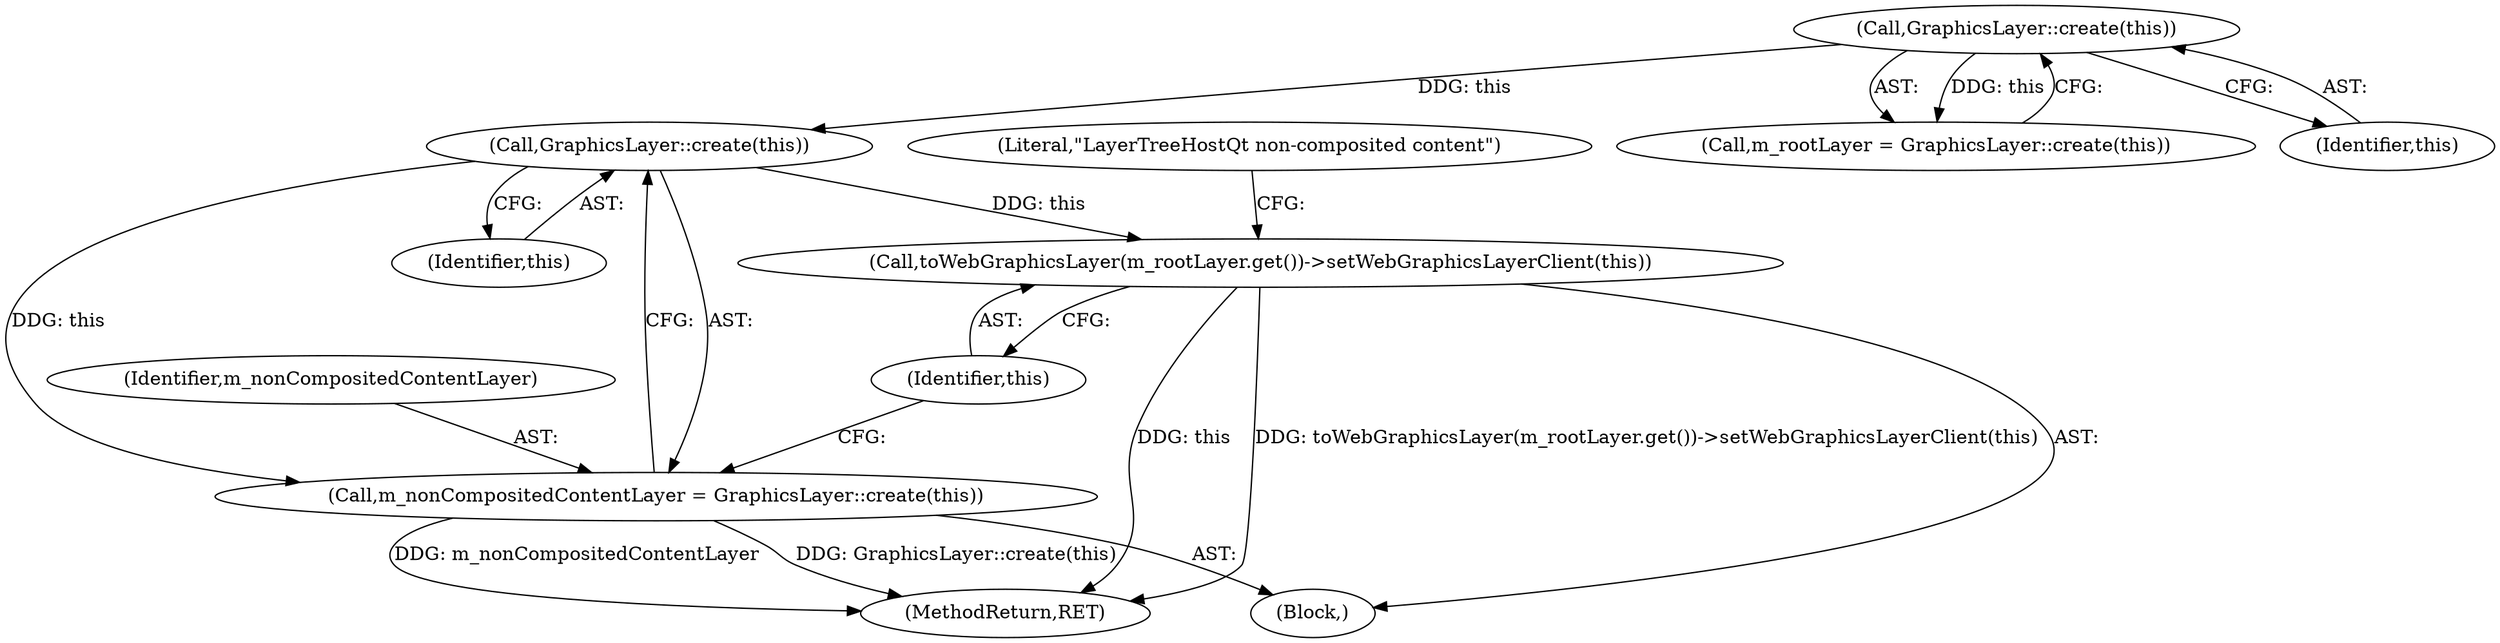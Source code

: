 digraph "0_Chrome_1777aa6484af15014b8691082a8c3075418786f5@API" {
"1000127" [label="(Call,GraphicsLayer::create(this))"];
"1000105" [label="(Call,GraphicsLayer::create(this))"];
"1000125" [label="(Call,m_nonCompositedContentLayer = GraphicsLayer::create(this))"];
"1000129" [label="(Call,toWebGraphicsLayer(m_rootLayer.get())->setWebGraphicsLayerClient(this))"];
"1000130" [label="(Identifier,this)"];
"1000132" [label="(Literal,\"LayerTreeHostQt non-composited content\")"];
"1000127" [label="(Call,GraphicsLayer::create(this))"];
"1000128" [label="(Identifier,this)"];
"1000103" [label="(Call,m_rootLayer = GraphicsLayer::create(this))"];
"1000143" [label="(MethodReturn,RET)"];
"1000125" [label="(Call,m_nonCompositedContentLayer = GraphicsLayer::create(this))"];
"1000102" [label="(Block,)"];
"1000126" [label="(Identifier,m_nonCompositedContentLayer)"];
"1000106" [label="(Identifier,this)"];
"1000105" [label="(Call,GraphicsLayer::create(this))"];
"1000129" [label="(Call,toWebGraphicsLayer(m_rootLayer.get())->setWebGraphicsLayerClient(this))"];
"1000127" -> "1000125"  [label="AST: "];
"1000127" -> "1000128"  [label="CFG: "];
"1000128" -> "1000127"  [label="AST: "];
"1000125" -> "1000127"  [label="CFG: "];
"1000127" -> "1000125"  [label="DDG: this"];
"1000105" -> "1000127"  [label="DDG: this"];
"1000127" -> "1000129"  [label="DDG: this"];
"1000105" -> "1000103"  [label="AST: "];
"1000105" -> "1000106"  [label="CFG: "];
"1000106" -> "1000105"  [label="AST: "];
"1000103" -> "1000105"  [label="CFG: "];
"1000105" -> "1000103"  [label="DDG: this"];
"1000125" -> "1000102"  [label="AST: "];
"1000126" -> "1000125"  [label="AST: "];
"1000130" -> "1000125"  [label="CFG: "];
"1000125" -> "1000143"  [label="DDG: GraphicsLayer::create(this)"];
"1000125" -> "1000143"  [label="DDG: m_nonCompositedContentLayer"];
"1000129" -> "1000102"  [label="AST: "];
"1000129" -> "1000130"  [label="CFG: "];
"1000130" -> "1000129"  [label="AST: "];
"1000132" -> "1000129"  [label="CFG: "];
"1000129" -> "1000143"  [label="DDG: this"];
"1000129" -> "1000143"  [label="DDG: toWebGraphicsLayer(m_rootLayer.get())->setWebGraphicsLayerClient(this)"];
}

